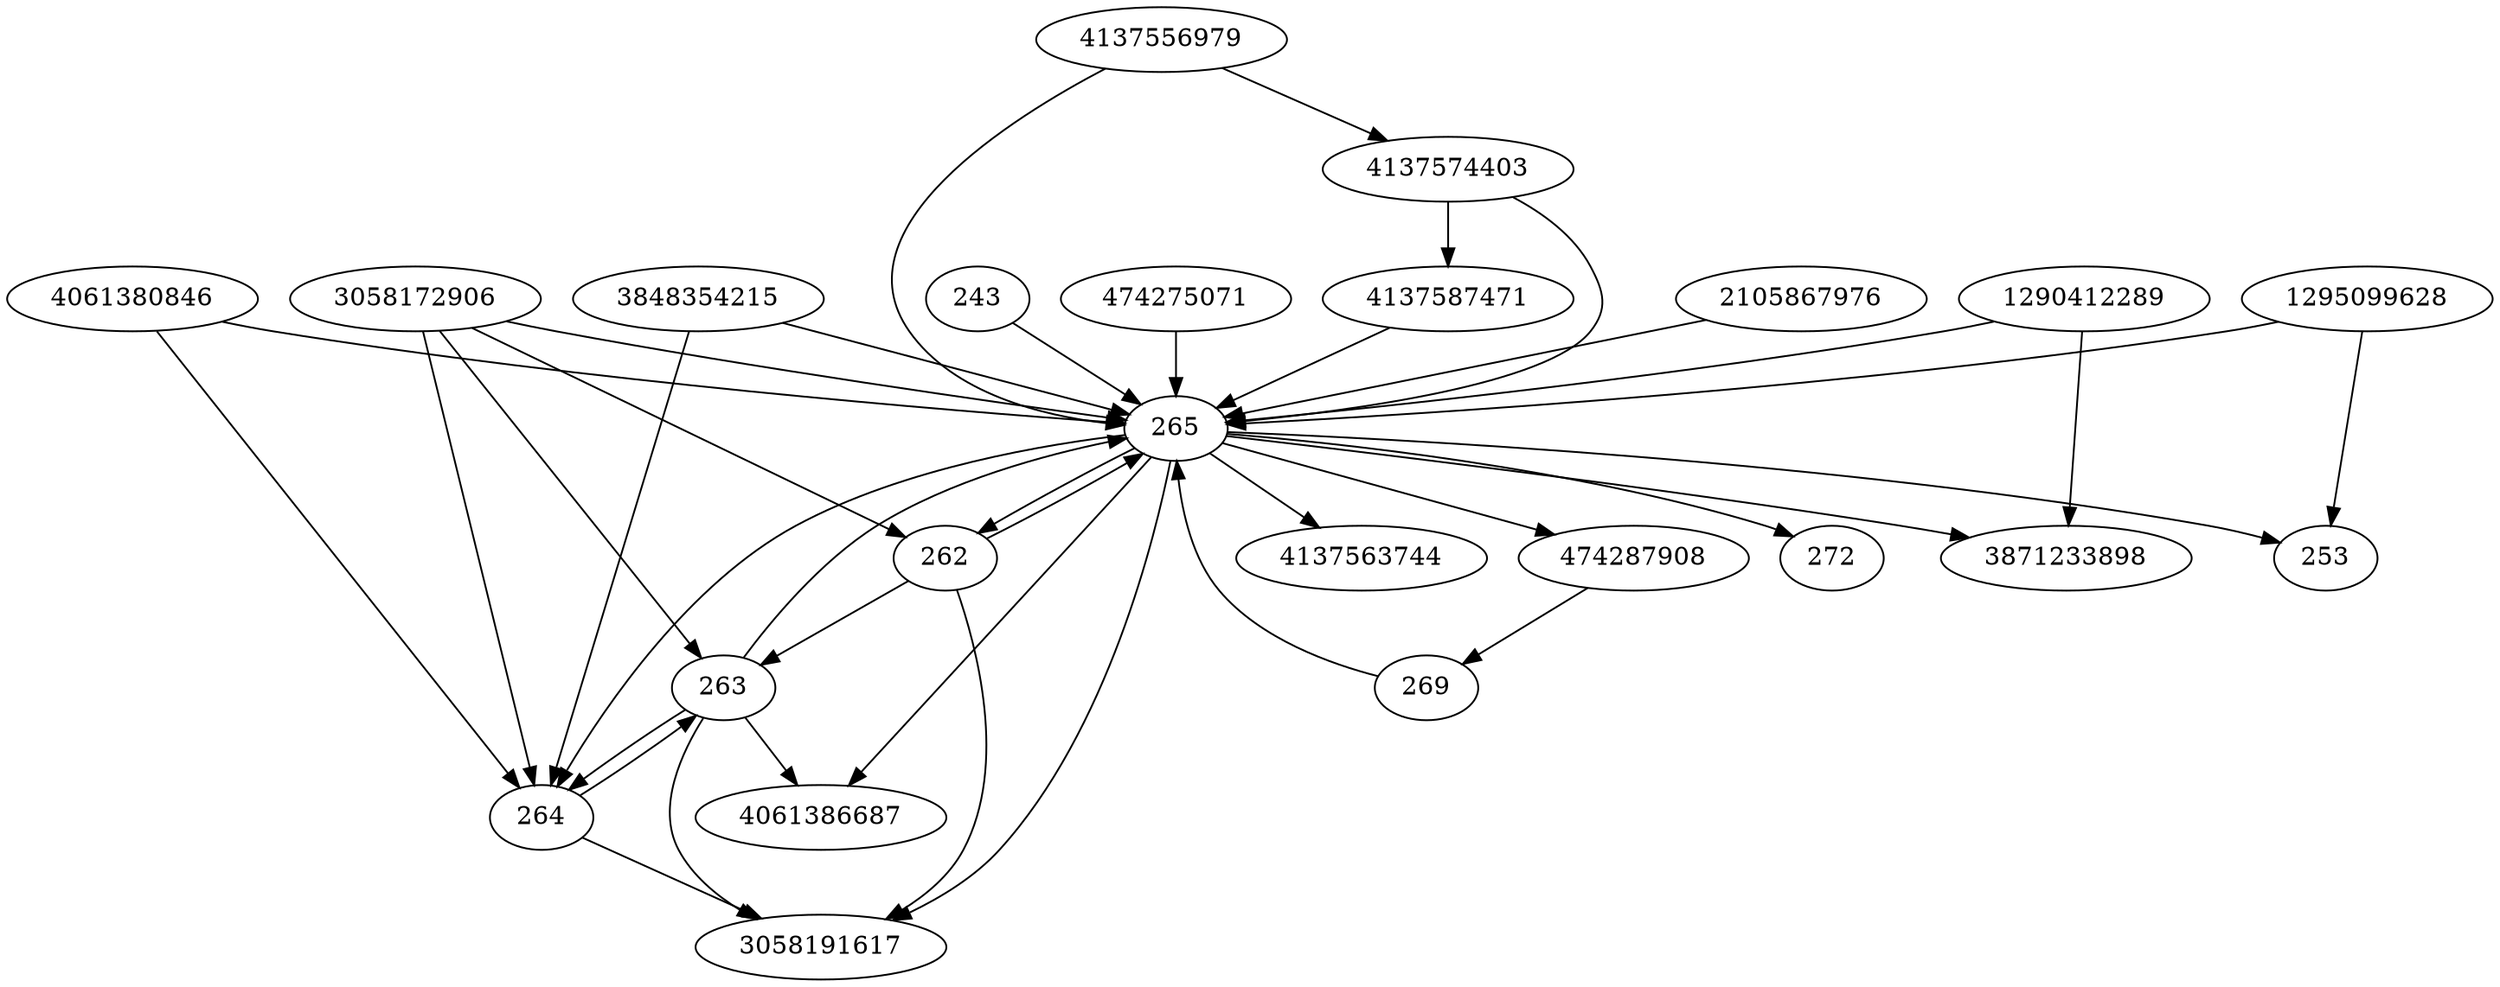 strict digraph  {
1290412289;
3058191617;
4137574403;
262;
263;
264;
265;
269;
4137587471;
272;
474287908;
3848354215;
4061386687;
2105867976;
4137563744;
3058172906;
3871233898;
1295099628;
4061380846;
4137556979;
243;
253;
474275071;
1290412289 -> 265;
1290412289 -> 3871233898;
4137574403 -> 265;
4137574403 -> 4137587471;
262 -> 3058191617;
262 -> 263;
262 -> 265;
263 -> 3058191617;
263 -> 264;
263 -> 265;
263 -> 4061386687;
264 -> 3058191617;
264 -> 263;
265 -> 4137563744;
265 -> 253;
265 -> 262;
265 -> 3058191617;
265 -> 474287908;
265 -> 264;
265 -> 3871233898;
265 -> 4061386687;
265 -> 272;
269 -> 265;
4137587471 -> 265;
474287908 -> 269;
3848354215 -> 264;
3848354215 -> 265;
2105867976 -> 265;
3058172906 -> 262;
3058172906 -> 263;
3058172906 -> 264;
3058172906 -> 265;
1295099628 -> 253;
1295099628 -> 265;
4061380846 -> 264;
4061380846 -> 265;
4137556979 -> 4137574403;
4137556979 -> 265;
243 -> 265;
474275071 -> 265;
}
